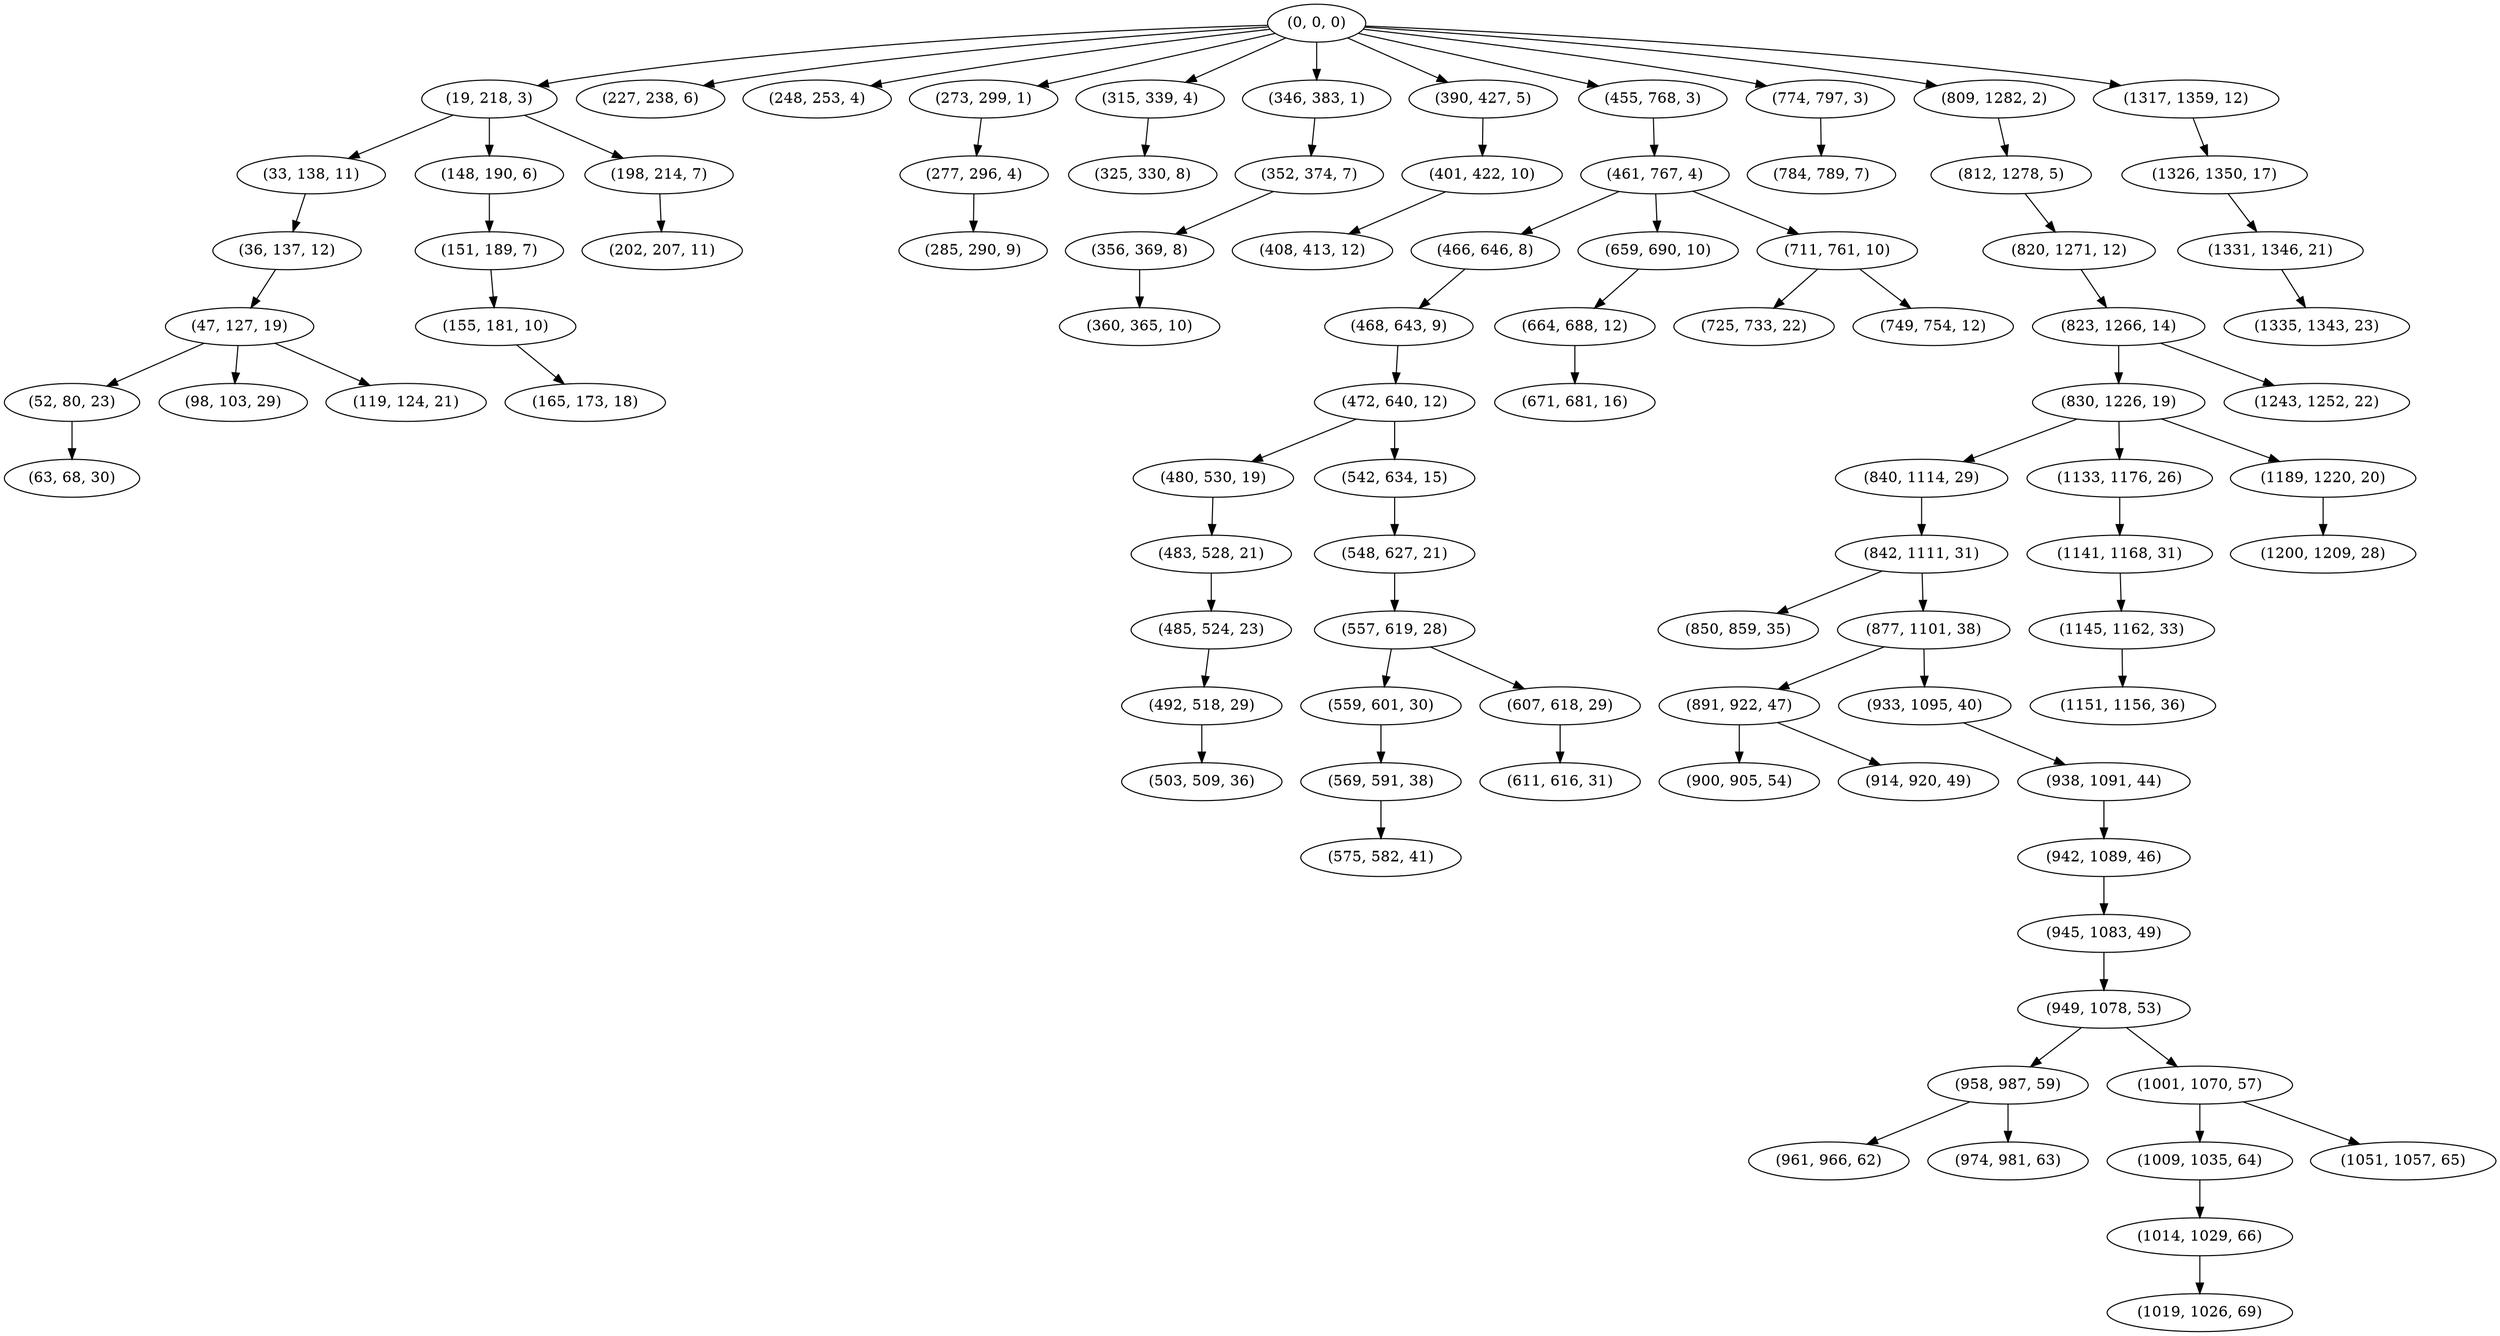 digraph tree {
    "(0, 0, 0)";
    "(19, 218, 3)";
    "(33, 138, 11)";
    "(36, 137, 12)";
    "(47, 127, 19)";
    "(52, 80, 23)";
    "(63, 68, 30)";
    "(98, 103, 29)";
    "(119, 124, 21)";
    "(148, 190, 6)";
    "(151, 189, 7)";
    "(155, 181, 10)";
    "(165, 173, 18)";
    "(198, 214, 7)";
    "(202, 207, 11)";
    "(227, 238, 6)";
    "(248, 253, 4)";
    "(273, 299, 1)";
    "(277, 296, 4)";
    "(285, 290, 9)";
    "(315, 339, 4)";
    "(325, 330, 8)";
    "(346, 383, 1)";
    "(352, 374, 7)";
    "(356, 369, 8)";
    "(360, 365, 10)";
    "(390, 427, 5)";
    "(401, 422, 10)";
    "(408, 413, 12)";
    "(455, 768, 3)";
    "(461, 767, 4)";
    "(466, 646, 8)";
    "(468, 643, 9)";
    "(472, 640, 12)";
    "(480, 530, 19)";
    "(483, 528, 21)";
    "(485, 524, 23)";
    "(492, 518, 29)";
    "(503, 509, 36)";
    "(542, 634, 15)";
    "(548, 627, 21)";
    "(557, 619, 28)";
    "(559, 601, 30)";
    "(569, 591, 38)";
    "(575, 582, 41)";
    "(607, 618, 29)";
    "(611, 616, 31)";
    "(659, 690, 10)";
    "(664, 688, 12)";
    "(671, 681, 16)";
    "(711, 761, 10)";
    "(725, 733, 22)";
    "(749, 754, 12)";
    "(774, 797, 3)";
    "(784, 789, 7)";
    "(809, 1282, 2)";
    "(812, 1278, 5)";
    "(820, 1271, 12)";
    "(823, 1266, 14)";
    "(830, 1226, 19)";
    "(840, 1114, 29)";
    "(842, 1111, 31)";
    "(850, 859, 35)";
    "(877, 1101, 38)";
    "(891, 922, 47)";
    "(900, 905, 54)";
    "(914, 920, 49)";
    "(933, 1095, 40)";
    "(938, 1091, 44)";
    "(942, 1089, 46)";
    "(945, 1083, 49)";
    "(949, 1078, 53)";
    "(958, 987, 59)";
    "(961, 966, 62)";
    "(974, 981, 63)";
    "(1001, 1070, 57)";
    "(1009, 1035, 64)";
    "(1014, 1029, 66)";
    "(1019, 1026, 69)";
    "(1051, 1057, 65)";
    "(1133, 1176, 26)";
    "(1141, 1168, 31)";
    "(1145, 1162, 33)";
    "(1151, 1156, 36)";
    "(1189, 1220, 20)";
    "(1200, 1209, 28)";
    "(1243, 1252, 22)";
    "(1317, 1359, 12)";
    "(1326, 1350, 17)";
    "(1331, 1346, 21)";
    "(1335, 1343, 23)";
    "(0, 0, 0)" -> "(19, 218, 3)";
    "(0, 0, 0)" -> "(227, 238, 6)";
    "(0, 0, 0)" -> "(248, 253, 4)";
    "(0, 0, 0)" -> "(273, 299, 1)";
    "(0, 0, 0)" -> "(315, 339, 4)";
    "(0, 0, 0)" -> "(346, 383, 1)";
    "(0, 0, 0)" -> "(390, 427, 5)";
    "(0, 0, 0)" -> "(455, 768, 3)";
    "(0, 0, 0)" -> "(774, 797, 3)";
    "(0, 0, 0)" -> "(809, 1282, 2)";
    "(0, 0, 0)" -> "(1317, 1359, 12)";
    "(19, 218, 3)" -> "(33, 138, 11)";
    "(19, 218, 3)" -> "(148, 190, 6)";
    "(19, 218, 3)" -> "(198, 214, 7)";
    "(33, 138, 11)" -> "(36, 137, 12)";
    "(36, 137, 12)" -> "(47, 127, 19)";
    "(47, 127, 19)" -> "(52, 80, 23)";
    "(47, 127, 19)" -> "(98, 103, 29)";
    "(47, 127, 19)" -> "(119, 124, 21)";
    "(52, 80, 23)" -> "(63, 68, 30)";
    "(148, 190, 6)" -> "(151, 189, 7)";
    "(151, 189, 7)" -> "(155, 181, 10)";
    "(155, 181, 10)" -> "(165, 173, 18)";
    "(198, 214, 7)" -> "(202, 207, 11)";
    "(273, 299, 1)" -> "(277, 296, 4)";
    "(277, 296, 4)" -> "(285, 290, 9)";
    "(315, 339, 4)" -> "(325, 330, 8)";
    "(346, 383, 1)" -> "(352, 374, 7)";
    "(352, 374, 7)" -> "(356, 369, 8)";
    "(356, 369, 8)" -> "(360, 365, 10)";
    "(390, 427, 5)" -> "(401, 422, 10)";
    "(401, 422, 10)" -> "(408, 413, 12)";
    "(455, 768, 3)" -> "(461, 767, 4)";
    "(461, 767, 4)" -> "(466, 646, 8)";
    "(461, 767, 4)" -> "(659, 690, 10)";
    "(461, 767, 4)" -> "(711, 761, 10)";
    "(466, 646, 8)" -> "(468, 643, 9)";
    "(468, 643, 9)" -> "(472, 640, 12)";
    "(472, 640, 12)" -> "(480, 530, 19)";
    "(472, 640, 12)" -> "(542, 634, 15)";
    "(480, 530, 19)" -> "(483, 528, 21)";
    "(483, 528, 21)" -> "(485, 524, 23)";
    "(485, 524, 23)" -> "(492, 518, 29)";
    "(492, 518, 29)" -> "(503, 509, 36)";
    "(542, 634, 15)" -> "(548, 627, 21)";
    "(548, 627, 21)" -> "(557, 619, 28)";
    "(557, 619, 28)" -> "(559, 601, 30)";
    "(557, 619, 28)" -> "(607, 618, 29)";
    "(559, 601, 30)" -> "(569, 591, 38)";
    "(569, 591, 38)" -> "(575, 582, 41)";
    "(607, 618, 29)" -> "(611, 616, 31)";
    "(659, 690, 10)" -> "(664, 688, 12)";
    "(664, 688, 12)" -> "(671, 681, 16)";
    "(711, 761, 10)" -> "(725, 733, 22)";
    "(711, 761, 10)" -> "(749, 754, 12)";
    "(774, 797, 3)" -> "(784, 789, 7)";
    "(809, 1282, 2)" -> "(812, 1278, 5)";
    "(812, 1278, 5)" -> "(820, 1271, 12)";
    "(820, 1271, 12)" -> "(823, 1266, 14)";
    "(823, 1266, 14)" -> "(830, 1226, 19)";
    "(823, 1266, 14)" -> "(1243, 1252, 22)";
    "(830, 1226, 19)" -> "(840, 1114, 29)";
    "(830, 1226, 19)" -> "(1133, 1176, 26)";
    "(830, 1226, 19)" -> "(1189, 1220, 20)";
    "(840, 1114, 29)" -> "(842, 1111, 31)";
    "(842, 1111, 31)" -> "(850, 859, 35)";
    "(842, 1111, 31)" -> "(877, 1101, 38)";
    "(877, 1101, 38)" -> "(891, 922, 47)";
    "(877, 1101, 38)" -> "(933, 1095, 40)";
    "(891, 922, 47)" -> "(900, 905, 54)";
    "(891, 922, 47)" -> "(914, 920, 49)";
    "(933, 1095, 40)" -> "(938, 1091, 44)";
    "(938, 1091, 44)" -> "(942, 1089, 46)";
    "(942, 1089, 46)" -> "(945, 1083, 49)";
    "(945, 1083, 49)" -> "(949, 1078, 53)";
    "(949, 1078, 53)" -> "(958, 987, 59)";
    "(949, 1078, 53)" -> "(1001, 1070, 57)";
    "(958, 987, 59)" -> "(961, 966, 62)";
    "(958, 987, 59)" -> "(974, 981, 63)";
    "(1001, 1070, 57)" -> "(1009, 1035, 64)";
    "(1001, 1070, 57)" -> "(1051, 1057, 65)";
    "(1009, 1035, 64)" -> "(1014, 1029, 66)";
    "(1014, 1029, 66)" -> "(1019, 1026, 69)";
    "(1133, 1176, 26)" -> "(1141, 1168, 31)";
    "(1141, 1168, 31)" -> "(1145, 1162, 33)";
    "(1145, 1162, 33)" -> "(1151, 1156, 36)";
    "(1189, 1220, 20)" -> "(1200, 1209, 28)";
    "(1317, 1359, 12)" -> "(1326, 1350, 17)";
    "(1326, 1350, 17)" -> "(1331, 1346, 21)";
    "(1331, 1346, 21)" -> "(1335, 1343, 23)";
}
